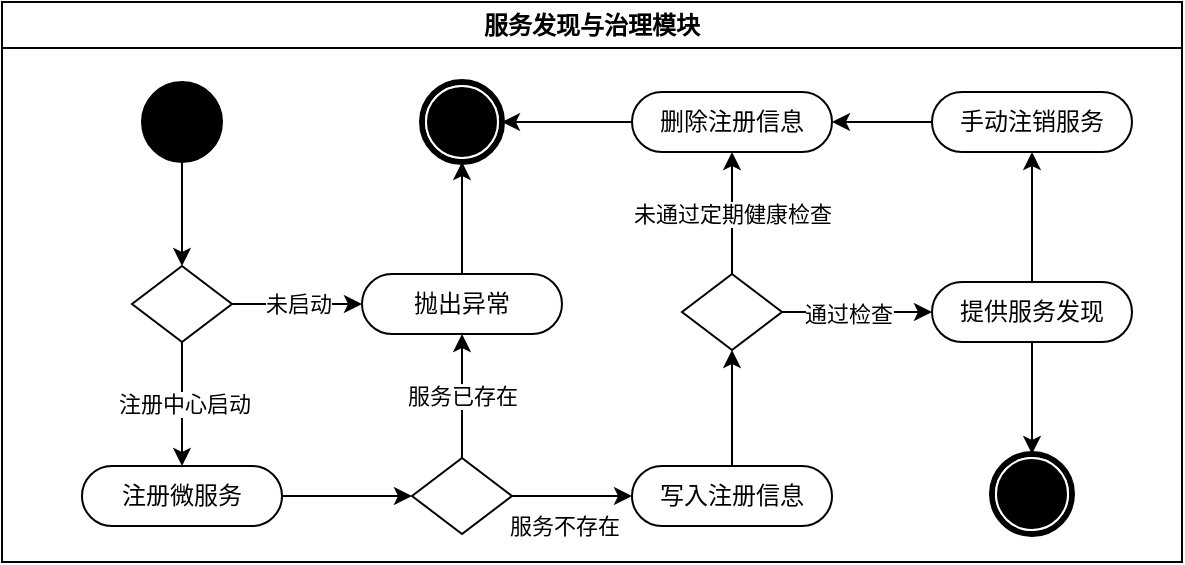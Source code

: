 <mxfile version="20.8.23" type="github">
  <diagram name="Page-1" id="0783ab3e-0a74-02c8-0abd-f7b4e66b4bec">
    <mxGraphModel dx="993" dy="588" grid="0" gridSize="10" guides="1" tooltips="1" connect="1" arrows="1" fold="1" page="1" pageScale="1" pageWidth="850" pageHeight="1100" background="none" math="0" shadow="0">
      <root>
        <mxCell id="0" />
        <mxCell id="1" parent="0" />
        <mxCell id="m8eOqksVXavTXWIreniO-1" value="" style="ellipse;whiteSpace=wrap;html=1;rounded=0;shadow=0;comic=0;labelBackgroundColor=none;strokeWidth=1;fillColor=#000000;fontFamily=Verdana;fontSize=12;align=center;" parent="1" vertex="1">
          <mxGeometry x="190" y="190" width="40" height="40" as="geometry" />
        </mxCell>
        <mxCell id="m8eOqksVXavTXWIreniO-2" value="" style="edgeStyle=orthogonalEdgeStyle;rounded=0;orthogonalLoop=1;jettySize=auto;html=1;exitX=0.5;exitY=1;exitDx=0;exitDy=0;" parent="1" source="m8eOqksVXavTXWIreniO-1" target="m8eOqksVXavTXWIreniO-5" edge="1">
          <mxGeometry relative="1" as="geometry">
            <mxPoint x="210" y="300" as="sourcePoint" />
          </mxGeometry>
        </mxCell>
        <mxCell id="m8eOqksVXavTXWIreniO-3" value="注册中心启动" style="edgeStyle=orthogonalEdgeStyle;rounded=0;orthogonalLoop=1;jettySize=auto;html=1;exitX=0.5;exitY=1;exitDx=0;exitDy=0;entryX=0.5;entryY=0;entryDx=0;entryDy=0;" parent="1" source="m8eOqksVXavTXWIreniO-5" edge="1">
          <mxGeometry relative="1" as="geometry">
            <mxPoint x="210" y="382.0" as="targetPoint" />
          </mxGeometry>
        </mxCell>
        <mxCell id="m8eOqksVXavTXWIreniO-4" value="未启动" style="edgeStyle=orthogonalEdgeStyle;rounded=0;orthogonalLoop=1;jettySize=auto;html=1;exitX=1;exitY=0.5;exitDx=0;exitDy=0;entryX=0;entryY=0.5;entryDx=0;entryDy=0;" parent="1" source="m8eOqksVXavTXWIreniO-5" target="m8eOqksVXavTXWIreniO-10" edge="1">
          <mxGeometry relative="1" as="geometry">
            <mxPoint x="290" y="301" as="targetPoint" />
          </mxGeometry>
        </mxCell>
        <mxCell id="m8eOqksVXavTXWIreniO-5" value="" style="rhombus;whiteSpace=wrap;html=1;" parent="1" vertex="1">
          <mxGeometry x="185" y="282" width="50" height="38" as="geometry" />
        </mxCell>
        <mxCell id="m8eOqksVXavTXWIreniO-6" value="" style="shape=mxgraph.bpmn.shape;html=1;verticalLabelPosition=bottom;labelBackgroundColor=#ffffff;verticalAlign=top;perimeter=ellipsePerimeter;outline=end;symbol=terminate;rounded=0;shadow=0;comic=0;strokeWidth=1;fontFamily=Verdana;fontSize=12;align=center;" parent="1" vertex="1">
          <mxGeometry x="330" y="190" width="40" height="40" as="geometry" />
        </mxCell>
        <mxCell id="m8eOqksVXavTXWIreniO-7" style="edgeStyle=orthogonalEdgeStyle;rounded=0;orthogonalLoop=1;jettySize=auto;html=1;exitX=1;exitY=0.5;exitDx=0;exitDy=0;entryX=0;entryY=0.5;entryDx=0;entryDy=0;" parent="1" source="m8eOqksVXavTXWIreniO-8" target="m8eOqksVXavTXWIreniO-14" edge="1">
          <mxGeometry relative="1" as="geometry" />
        </mxCell>
        <mxCell id="m8eOqksVXavTXWIreniO-8" value="注册微服务" style="rounded=1;whiteSpace=wrap;html=1;shadow=0;comic=0;labelBackgroundColor=none;strokeWidth=1;fontFamily=Verdana;fontSize=12;align=center;arcSize=50;" parent="1" vertex="1">
          <mxGeometry x="160" y="382" width="100" height="30" as="geometry" />
        </mxCell>
        <mxCell id="m8eOqksVXavTXWIreniO-9" style="edgeStyle=orthogonalEdgeStyle;rounded=0;orthogonalLoop=1;jettySize=auto;html=1;exitX=0.5;exitY=0;exitDx=0;exitDy=0;entryX=0.5;entryY=1;entryDx=0;entryDy=0;" parent="1" target="m8eOqksVXavTXWIreniO-6" edge="1">
          <mxGeometry relative="1" as="geometry">
            <mxPoint x="370" y="286" as="sourcePoint" />
            <Array as="points">
              <mxPoint x="350" y="286" />
            </Array>
          </mxGeometry>
        </mxCell>
        <mxCell id="m8eOqksVXavTXWIreniO-10" value="抛出异常" style="rounded=1;whiteSpace=wrap;html=1;shadow=0;comic=0;labelBackgroundColor=none;strokeWidth=1;fontFamily=Verdana;fontSize=12;align=center;arcSize=50;" parent="1" vertex="1">
          <mxGeometry x="300" y="286" width="100" height="30" as="geometry" />
        </mxCell>
        <mxCell id="m8eOqksVXavTXWIreniO-11" style="edgeStyle=orthogonalEdgeStyle;rounded=0;orthogonalLoop=1;jettySize=auto;html=1;exitX=1;exitY=0.5;exitDx=0;exitDy=0;entryX=0;entryY=0.5;entryDx=0;entryDy=0;" parent="1" source="m8eOqksVXavTXWIreniO-14" target="m8eOqksVXavTXWIreniO-16" edge="1">
          <mxGeometry relative="1" as="geometry">
            <mxPoint x="210" y="510" as="sourcePoint" />
          </mxGeometry>
        </mxCell>
        <mxCell id="m8eOqksVXavTXWIreniO-12" value="服务不存在" style="edgeLabel;html=1;align=center;verticalAlign=middle;resizable=0;points=[];" parent="m8eOqksVXavTXWIreniO-11" vertex="1" connectable="0">
          <mxGeometry x="-0.25" y="-3" relative="1" as="geometry">
            <mxPoint x="3" y="12" as="offset" />
          </mxGeometry>
        </mxCell>
        <mxCell id="m8eOqksVXavTXWIreniO-13" value="服务已存在" style="edgeStyle=orthogonalEdgeStyle;rounded=0;orthogonalLoop=1;jettySize=auto;html=1;exitX=0.5;exitY=0;exitDx=0;exitDy=0;entryX=0.5;entryY=1;entryDx=0;entryDy=0;" parent="1" source="m8eOqksVXavTXWIreniO-14" target="m8eOqksVXavTXWIreniO-10" edge="1">
          <mxGeometry relative="1" as="geometry">
            <mxPoint x="300" y="469.0" as="targetPoint" />
          </mxGeometry>
        </mxCell>
        <mxCell id="m8eOqksVXavTXWIreniO-14" value="" style="rhombus;whiteSpace=wrap;html=1;" parent="1" vertex="1">
          <mxGeometry x="325" y="378" width="50" height="38" as="geometry" />
        </mxCell>
        <mxCell id="m8eOqksVXavTXWIreniO-35" style="edgeStyle=orthogonalEdgeStyle;rounded=0;orthogonalLoop=1;jettySize=auto;html=1;exitX=0.5;exitY=0;exitDx=0;exitDy=0;entryX=0.5;entryY=1;entryDx=0;entryDy=0;" parent="1" source="m8eOqksVXavTXWIreniO-16" target="m8eOqksVXavTXWIreniO-34" edge="1">
          <mxGeometry relative="1" as="geometry" />
        </mxCell>
        <mxCell id="m8eOqksVXavTXWIreniO-16" value="写入注册信息" style="rounded=1;whiteSpace=wrap;html=1;shadow=0;comic=0;labelBackgroundColor=none;strokeWidth=1;fontFamily=Verdana;fontSize=12;align=center;arcSize=50;" parent="1" vertex="1">
          <mxGeometry x="435" y="382" width="100" height="30" as="geometry" />
        </mxCell>
        <mxCell id="m8eOqksVXavTXWIreniO-37" value="未通过定期健康检查" style="edgeStyle=orthogonalEdgeStyle;rounded=0;orthogonalLoop=1;jettySize=auto;html=1;exitX=0.5;exitY=0;exitDx=0;exitDy=0;entryX=0.5;entryY=1;entryDx=0;entryDy=0;" parent="1" source="m8eOqksVXavTXWIreniO-34" target="m8eOqksVXavTXWIreniO-36" edge="1">
          <mxGeometry relative="1" as="geometry" />
        </mxCell>
        <mxCell id="m8eOqksVXavTXWIreniO-34" value="" style="rhombus;whiteSpace=wrap;html=1;fontStyle=1" parent="1" vertex="1">
          <mxGeometry x="460" y="286" width="50" height="38" as="geometry" />
        </mxCell>
        <mxCell id="m8eOqksVXavTXWIreniO-38" value="" style="edgeStyle=orthogonalEdgeStyle;rounded=0;orthogonalLoop=1;jettySize=auto;html=1;" parent="1" source="m8eOqksVXavTXWIreniO-36" target="m8eOqksVXavTXWIreniO-6" edge="1">
          <mxGeometry relative="1" as="geometry" />
        </mxCell>
        <mxCell id="m8eOqksVXavTXWIreniO-36" value="删除注册信息" style="rounded=1;whiteSpace=wrap;html=1;shadow=0;comic=0;labelBackgroundColor=none;strokeWidth=1;fontFamily=Verdana;fontSize=12;align=center;arcSize=50;" parent="1" vertex="1">
          <mxGeometry x="435" y="195" width="100" height="30" as="geometry" />
        </mxCell>
        <mxCell id="m8eOqksVXavTXWIreniO-39" style="edgeStyle=orthogonalEdgeStyle;rounded=0;orthogonalLoop=1;jettySize=auto;html=1;exitX=1;exitY=0.5;exitDx=0;exitDy=0;entryX=0;entryY=0.5;entryDx=0;entryDy=0;" parent="1" source="m8eOqksVXavTXWIreniO-34" target="m8eOqksVXavTXWIreniO-41" edge="1">
          <mxGeometry relative="1" as="geometry">
            <mxPoint x="535" y="305" as="sourcePoint" />
          </mxGeometry>
        </mxCell>
        <mxCell id="m8eOqksVXavTXWIreniO-40" value="通过检查" style="edgeLabel;html=1;align=center;verticalAlign=middle;resizable=0;points=[];" parent="m8eOqksVXavTXWIreniO-39" vertex="1" connectable="0">
          <mxGeometry x="-0.594" y="-1" relative="1" as="geometry">
            <mxPoint x="18" as="offset" />
          </mxGeometry>
        </mxCell>
        <mxCell id="m8eOqksVXavTXWIreniO-43" value="" style="edgeStyle=orthogonalEdgeStyle;rounded=0;orthogonalLoop=1;jettySize=auto;html=1;" parent="1" source="m8eOqksVXavTXWIreniO-41" target="m8eOqksVXavTXWIreniO-42" edge="1">
          <mxGeometry relative="1" as="geometry" />
        </mxCell>
        <mxCell id="m8eOqksVXavTXWIreniO-46" value="" style="edgeStyle=orthogonalEdgeStyle;rounded=0;orthogonalLoop=1;jettySize=auto;html=1;" parent="1" source="m8eOqksVXavTXWIreniO-41" target="m8eOqksVXavTXWIreniO-45" edge="1">
          <mxGeometry relative="1" as="geometry" />
        </mxCell>
        <mxCell id="m8eOqksVXavTXWIreniO-41" value="提供服务发现" style="rounded=1;whiteSpace=wrap;html=1;shadow=0;comic=0;labelBackgroundColor=none;strokeWidth=1;fontFamily=Verdana;fontSize=12;align=center;arcSize=50;" parent="1" vertex="1">
          <mxGeometry x="585" y="290" width="100" height="30" as="geometry" />
        </mxCell>
        <mxCell id="m8eOqksVXavTXWIreniO-44" value="" style="edgeStyle=orthogonalEdgeStyle;rounded=0;orthogonalLoop=1;jettySize=auto;html=1;" parent="1" source="m8eOqksVXavTXWIreniO-42" target="m8eOqksVXavTXWIreniO-36" edge="1">
          <mxGeometry relative="1" as="geometry" />
        </mxCell>
        <mxCell id="m8eOqksVXavTXWIreniO-42" value="手动注销服务" style="rounded=1;whiteSpace=wrap;html=1;shadow=0;comic=0;labelBackgroundColor=none;strokeWidth=1;fontFamily=Verdana;fontSize=12;align=center;arcSize=50;" parent="1" vertex="1">
          <mxGeometry x="585" y="195" width="100" height="30" as="geometry" />
        </mxCell>
        <mxCell id="m8eOqksVXavTXWIreniO-45" value="" style="shape=mxgraph.bpmn.shape;html=1;verticalLabelPosition=bottom;labelBackgroundColor=#ffffff;verticalAlign=top;perimeter=ellipsePerimeter;outline=end;symbol=terminate;rounded=0;shadow=0;comic=0;strokeWidth=1;fontFamily=Verdana;fontSize=12;align=center;" parent="1" vertex="1">
          <mxGeometry x="615" y="376" width="40" height="40" as="geometry" />
        </mxCell>
        <mxCell id="ikcJGkdlfP02gp2Gb70r-1" value="服务发现与治理模块" style="swimlane;whiteSpace=wrap;html=1;startSize=23;" vertex="1" parent="1">
          <mxGeometry x="120" y="150" width="590" height="280" as="geometry" />
        </mxCell>
      </root>
    </mxGraphModel>
  </diagram>
</mxfile>
